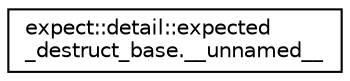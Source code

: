 digraph "Graphical Class Hierarchy"
{
  edge [fontname="Helvetica",fontsize="10",labelfontname="Helvetica",labelfontsize="10"];
  node [fontname="Helvetica",fontsize="10",shape=record];
  rankdir="LR";
  Node0 [label="expect::detail::expected\l_destruct_base.__unnamed__",height=0.2,width=0.4,color="black", fillcolor="white", style="filled",URL="$de/dba/unionexpect_1_1detail_1_1expected__destruct__base_8____unnamed____.html"];
}
